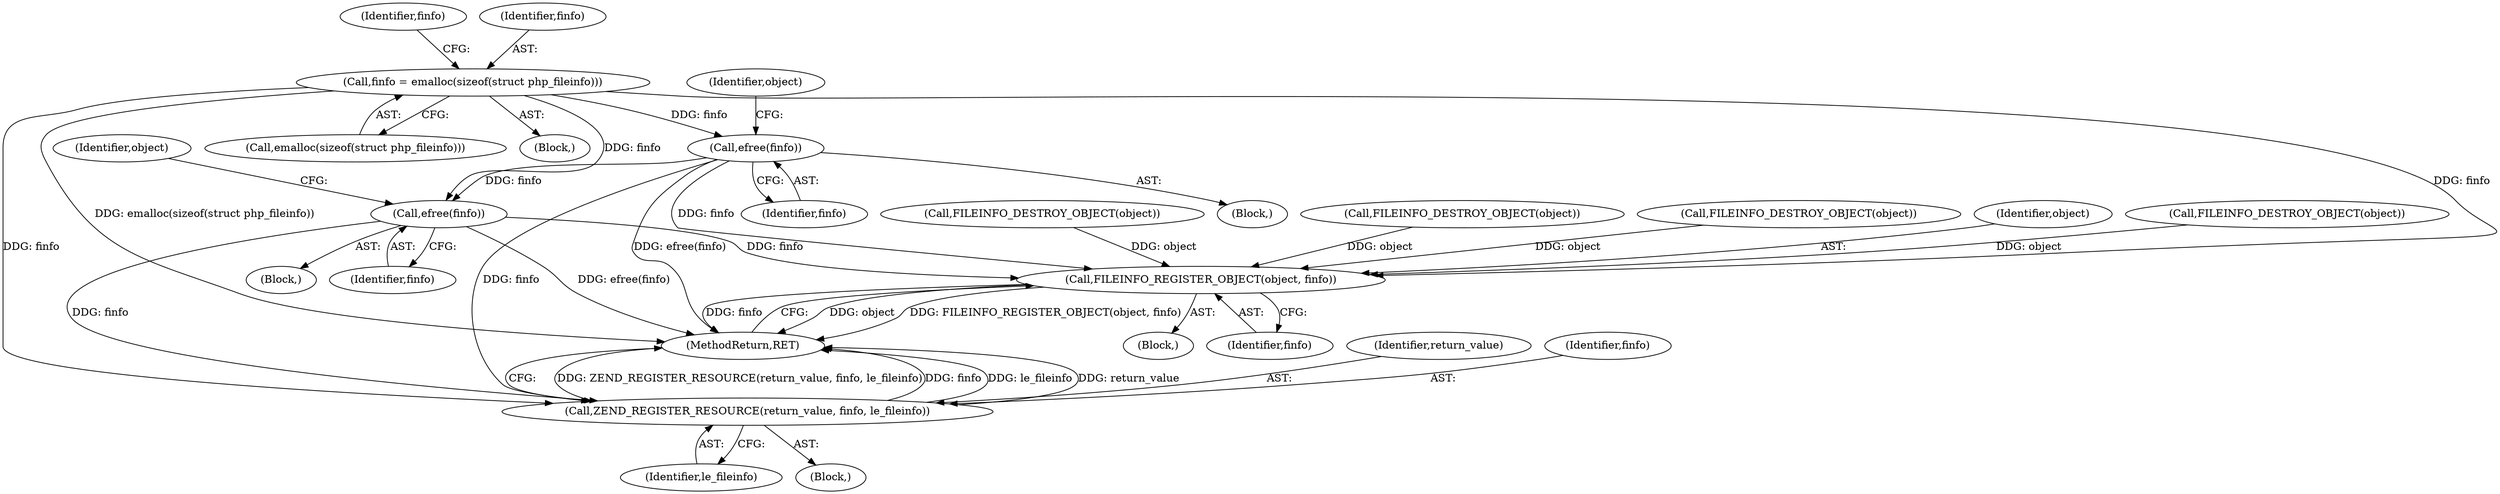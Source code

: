 digraph "0_php_4435b9142ff9813845d5c97ab29a5d637bedb257_0@API" {
"1000205" [label="(Call,efree(finfo))"];
"1000182" [label="(Call,finfo = emalloc(sizeof(struct php_fileinfo)))"];
"1000224" [label="(Call,efree(finfo))"];
"1000232" [label="(Call,FILEINFO_REGISTER_OBJECT(object, finfo))"];
"1000237" [label="(Call,ZEND_REGISTER_RESOURCE(return_value, finfo, le_fileinfo))"];
"1000240" [label="(Identifier,le_fileinfo)"];
"1000189" [label="(Identifier,finfo)"];
"1000238" [label="(Identifier,return_value)"];
"1000219" [label="(Block,)"];
"1000207" [label="(Call,FILEINFO_DESTROY_OBJECT(object))"];
"1000227" [label="(Identifier,object)"];
"1000182" [label="(Call,finfo = emalloc(sizeof(struct php_fileinfo)))"];
"1000224" [label="(Call,efree(finfo))"];
"1000204" [label="(Block,)"];
"1000208" [label="(Identifier,object)"];
"1000206" [label="(Identifier,finfo)"];
"1000231" [label="(Block,)"];
"1000226" [label="(Call,FILEINFO_DESTROY_OBJECT(object))"];
"1000184" [label="(Call,emalloc(sizeof(struct php_fileinfo)))"];
"1000183" [label="(Identifier,finfo)"];
"1000234" [label="(Identifier,finfo)"];
"1000237" [label="(Call,ZEND_REGISTER_RESOURCE(return_value, finfo, le_fileinfo))"];
"1000176" [label="(Call,FILEINFO_DESTROY_OBJECT(object))"];
"1000225" [label="(Identifier,finfo)"];
"1000232" [label="(Call,FILEINFO_REGISTER_OBJECT(object, finfo))"];
"1000233" [label="(Identifier,object)"];
"1000114" [label="(Block,)"];
"1000241" [label="(MethodReturn,RET)"];
"1000236" [label="(Block,)"];
"1000130" [label="(Call,FILEINFO_DESTROY_OBJECT(object))"];
"1000205" [label="(Call,efree(finfo))"];
"1000239" [label="(Identifier,finfo)"];
"1000205" -> "1000204"  [label="AST: "];
"1000205" -> "1000206"  [label="CFG: "];
"1000206" -> "1000205"  [label="AST: "];
"1000208" -> "1000205"  [label="CFG: "];
"1000205" -> "1000241"  [label="DDG: efree(finfo)"];
"1000182" -> "1000205"  [label="DDG: finfo"];
"1000205" -> "1000224"  [label="DDG: finfo"];
"1000205" -> "1000232"  [label="DDG: finfo"];
"1000205" -> "1000237"  [label="DDG: finfo"];
"1000182" -> "1000114"  [label="AST: "];
"1000182" -> "1000184"  [label="CFG: "];
"1000183" -> "1000182"  [label="AST: "];
"1000184" -> "1000182"  [label="AST: "];
"1000189" -> "1000182"  [label="CFG: "];
"1000182" -> "1000241"  [label="DDG: emalloc(sizeof(struct php_fileinfo))"];
"1000182" -> "1000224"  [label="DDG: finfo"];
"1000182" -> "1000232"  [label="DDG: finfo"];
"1000182" -> "1000237"  [label="DDG: finfo"];
"1000224" -> "1000219"  [label="AST: "];
"1000224" -> "1000225"  [label="CFG: "];
"1000225" -> "1000224"  [label="AST: "];
"1000227" -> "1000224"  [label="CFG: "];
"1000224" -> "1000241"  [label="DDG: efree(finfo)"];
"1000224" -> "1000232"  [label="DDG: finfo"];
"1000224" -> "1000237"  [label="DDG: finfo"];
"1000232" -> "1000231"  [label="AST: "];
"1000232" -> "1000234"  [label="CFG: "];
"1000233" -> "1000232"  [label="AST: "];
"1000234" -> "1000232"  [label="AST: "];
"1000241" -> "1000232"  [label="CFG: "];
"1000232" -> "1000241"  [label="DDG: object"];
"1000232" -> "1000241"  [label="DDG: FILEINFO_REGISTER_OBJECT(object, finfo)"];
"1000232" -> "1000241"  [label="DDG: finfo"];
"1000226" -> "1000232"  [label="DDG: object"];
"1000207" -> "1000232"  [label="DDG: object"];
"1000176" -> "1000232"  [label="DDG: object"];
"1000130" -> "1000232"  [label="DDG: object"];
"1000237" -> "1000236"  [label="AST: "];
"1000237" -> "1000240"  [label="CFG: "];
"1000238" -> "1000237"  [label="AST: "];
"1000239" -> "1000237"  [label="AST: "];
"1000240" -> "1000237"  [label="AST: "];
"1000241" -> "1000237"  [label="CFG: "];
"1000237" -> "1000241"  [label="DDG: ZEND_REGISTER_RESOURCE(return_value, finfo, le_fileinfo)"];
"1000237" -> "1000241"  [label="DDG: finfo"];
"1000237" -> "1000241"  [label="DDG: le_fileinfo"];
"1000237" -> "1000241"  [label="DDG: return_value"];
}
